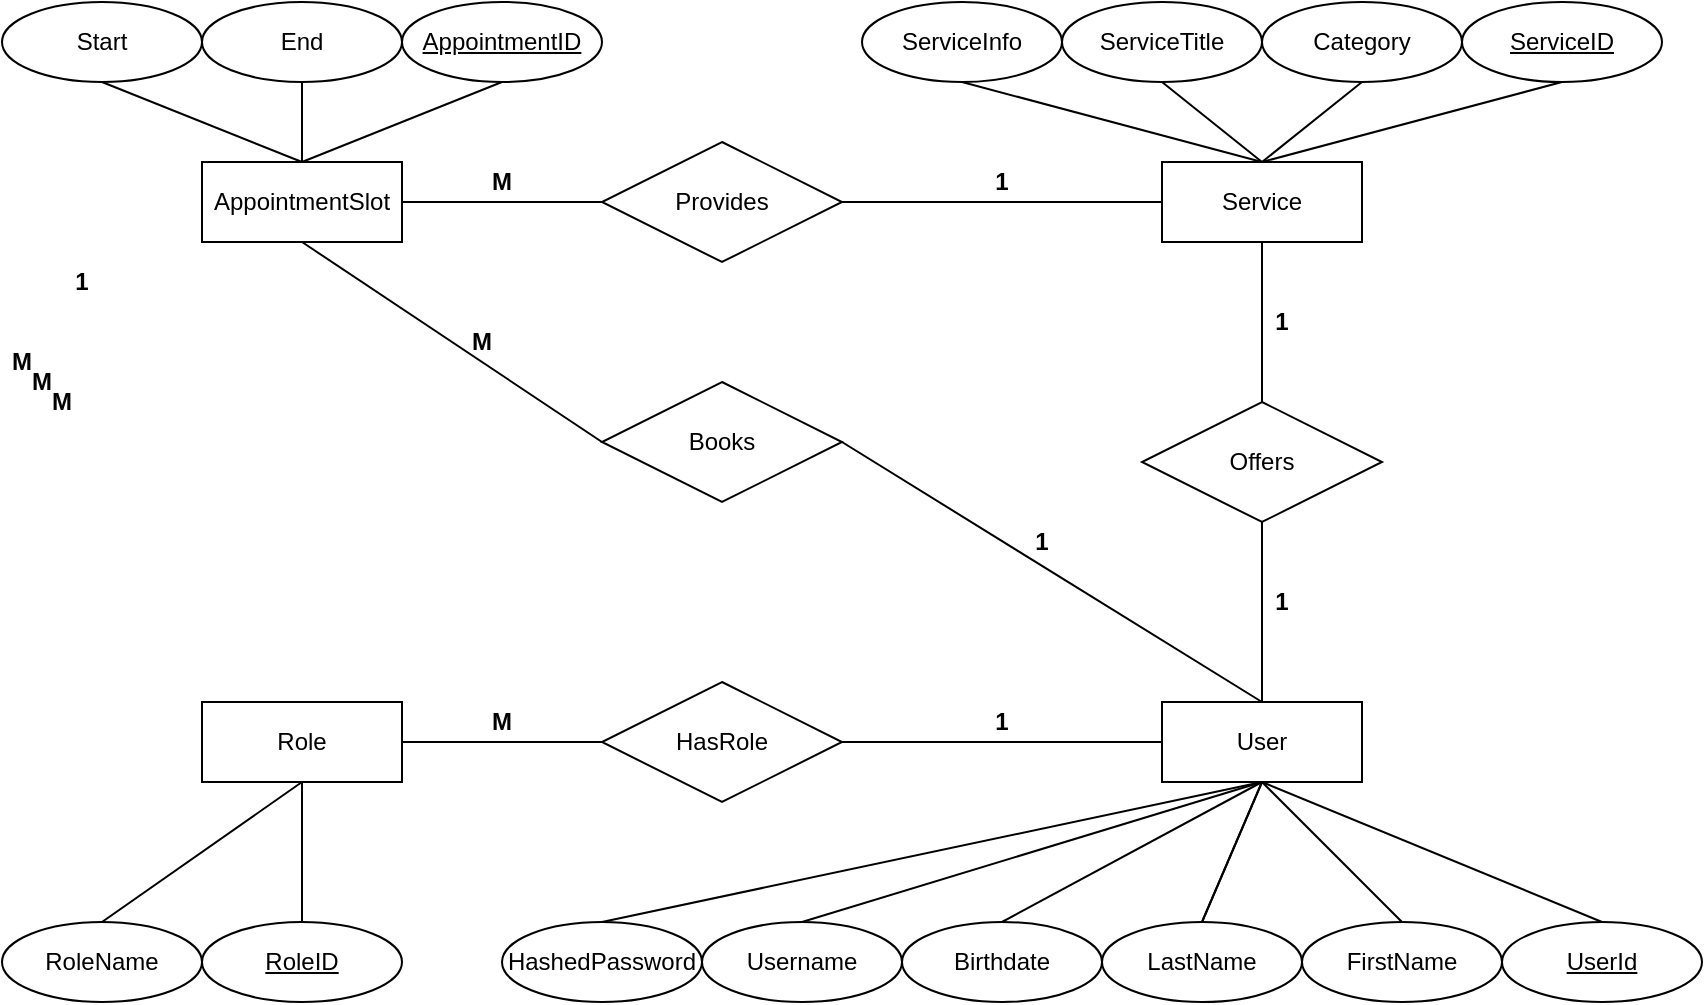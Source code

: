 <mxfile version="22.0.2" type="device">
  <diagram name="Page-1" id="R-vtYA2fxaq1COLgrQGK">
    <mxGraphModel dx="1217" dy="-599" grid="1" gridSize="10" guides="1" tooltips="1" connect="1" arrows="1" fold="1" page="1" pageScale="1" pageWidth="850" pageHeight="1100" math="0" shadow="0">
      <root>
        <mxCell id="0" />
        <mxCell id="1" parent="0" />
        <mxCell id="kdftYnHSVsV1p3vMMBTJ-1" value="User" style="whiteSpace=wrap;html=1;align=center;" parent="1" vertex="1">
          <mxGeometry x="580" y="1450" width="100" height="40" as="geometry" />
        </mxCell>
        <mxCell id="kdftYnHSVsV1p3vMMBTJ-2" value="Username" style="ellipse;whiteSpace=wrap;html=1;align=center;" parent="1" vertex="1">
          <mxGeometry x="350" y="1560" width="100" height="40" as="geometry" />
        </mxCell>
        <mxCell id="kdftYnHSVsV1p3vMMBTJ-3" value="FirstName" style="ellipse;whiteSpace=wrap;html=1;align=center;" parent="1" vertex="1">
          <mxGeometry x="650" y="1560" width="100" height="40" as="geometry" />
        </mxCell>
        <mxCell id="kdftYnHSVsV1p3vMMBTJ-5" value="Birthdate" style="ellipse;whiteSpace=wrap;html=1;align=center;" parent="1" vertex="1">
          <mxGeometry x="450" y="1560" width="100" height="40" as="geometry" />
        </mxCell>
        <mxCell id="kdftYnHSVsV1p3vMMBTJ-6" value="HashedPassword" style="ellipse;whiteSpace=wrap;html=1;align=center;" parent="1" vertex="1">
          <mxGeometry x="250" y="1560" width="100" height="40" as="geometry" />
        </mxCell>
        <mxCell id="kdftYnHSVsV1p3vMMBTJ-7" value="UserId" style="ellipse;whiteSpace=wrap;html=1;align=center;fontStyle=4;" parent="1" vertex="1">
          <mxGeometry x="750" y="1560" width="100" height="40" as="geometry" />
        </mxCell>
        <mxCell id="kdftYnHSVsV1p3vMMBTJ-9" value="" style="endArrow=none;html=1;rounded=0;entryX=0.5;entryY=1;entryDx=0;entryDy=0;exitX=0.5;exitY=0;exitDx=0;exitDy=0;" parent="1" source="kdftYnHSVsV1p3vMMBTJ-4" target="kdftYnHSVsV1p3vMMBTJ-1" edge="1">
          <mxGeometry relative="1" as="geometry">
            <mxPoint x="365" y="2010" as="sourcePoint" />
            <mxPoint x="525" y="2010" as="targetPoint" />
          </mxGeometry>
        </mxCell>
        <mxCell id="kdftYnHSVsV1p3vMMBTJ-10" value="" style="endArrow=none;html=1;rounded=0;entryX=0.5;entryY=1;entryDx=0;entryDy=0;exitX=0.5;exitY=0;exitDx=0;exitDy=0;" parent="1" source="kdftYnHSVsV1p3vMMBTJ-2" target="kdftYnHSVsV1p3vMMBTJ-1" edge="1">
          <mxGeometry relative="1" as="geometry">
            <mxPoint x="365" y="2010" as="sourcePoint" />
            <mxPoint x="525" y="2010" as="targetPoint" />
          </mxGeometry>
        </mxCell>
        <mxCell id="kdftYnHSVsV1p3vMMBTJ-11" value="Role" style="whiteSpace=wrap;html=1;align=center;" parent="1" vertex="1">
          <mxGeometry x="100" y="1450" width="100" height="40" as="geometry" />
        </mxCell>
        <mxCell id="kdftYnHSVsV1p3vMMBTJ-12" value="RoleName" style="ellipse;whiteSpace=wrap;html=1;align=center;" parent="1" vertex="1">
          <mxGeometry y="1560" width="100" height="40" as="geometry" />
        </mxCell>
        <mxCell id="kdftYnHSVsV1p3vMMBTJ-13" value="RoleID" style="ellipse;whiteSpace=wrap;html=1;align=center;fontStyle=4;" parent="1" vertex="1">
          <mxGeometry x="100" y="1560" width="100" height="40" as="geometry" />
        </mxCell>
        <mxCell id="kdftYnHSVsV1p3vMMBTJ-14" value="HasRole" style="shape=rhombus;perimeter=rhombusPerimeter;whiteSpace=wrap;html=1;align=center;" parent="1" vertex="1">
          <mxGeometry x="300" y="1440" width="120" height="60" as="geometry" />
        </mxCell>
        <mxCell id="kdftYnHSVsV1p3vMMBTJ-15" value="" style="endArrow=none;html=1;rounded=0;exitX=1;exitY=0.5;exitDx=0;exitDy=0;entryX=0;entryY=0.5;entryDx=0;entryDy=0;" parent="1" source="kdftYnHSVsV1p3vMMBTJ-14" target="kdftYnHSVsV1p3vMMBTJ-1" edge="1">
          <mxGeometry relative="1" as="geometry">
            <mxPoint x="380" y="1570" as="sourcePoint" />
            <mxPoint x="205" y="1530" as="targetPoint" />
          </mxGeometry>
        </mxCell>
        <mxCell id="kdftYnHSVsV1p3vMMBTJ-16" value="" style="endArrow=none;html=1;rounded=0;entryX=0;entryY=0.5;entryDx=0;entryDy=0;exitX=1;exitY=0.5;exitDx=0;exitDy=0;" parent="1" source="kdftYnHSVsV1p3vMMBTJ-11" target="kdftYnHSVsV1p3vMMBTJ-14" edge="1">
          <mxGeometry relative="1" as="geometry">
            <mxPoint x="380" y="1570" as="sourcePoint" />
            <mxPoint x="540" y="1570" as="targetPoint" />
          </mxGeometry>
        </mxCell>
        <mxCell id="kdftYnHSVsV1p3vMMBTJ-17" value="Service" style="whiteSpace=wrap;html=1;align=center;" parent="1" vertex="1">
          <mxGeometry x="580" y="1180" width="100" height="40" as="geometry" />
        </mxCell>
        <mxCell id="kdftYnHSVsV1p3vMMBTJ-18" value="ServiceInfo" style="ellipse;whiteSpace=wrap;html=1;align=center;" parent="1" vertex="1">
          <mxGeometry x="430" y="1100" width="100" height="40" as="geometry" />
        </mxCell>
        <mxCell id="kdftYnHSVsV1p3vMMBTJ-19" value="ServiceTitle" style="ellipse;whiteSpace=wrap;html=1;align=center;" parent="1" vertex="1">
          <mxGeometry x="530" y="1100" width="100" height="40" as="geometry" />
        </mxCell>
        <mxCell id="kdftYnHSVsV1p3vMMBTJ-20" value="Category" style="ellipse;whiteSpace=wrap;html=1;align=center;" parent="1" vertex="1">
          <mxGeometry x="630" y="1100" width="100" height="40" as="geometry" />
        </mxCell>
        <mxCell id="kdftYnHSVsV1p3vMMBTJ-21" value="ServiceID" style="ellipse;whiteSpace=wrap;html=1;align=center;fontStyle=4;" parent="1" vertex="1">
          <mxGeometry x="730" y="1100" width="100" height="40" as="geometry" />
        </mxCell>
        <mxCell id="kdftYnHSVsV1p3vMMBTJ-22" value="" style="endArrow=none;html=1;rounded=0;entryX=0.5;entryY=0;entryDx=0;entryDy=0;exitX=0.5;exitY=1;exitDx=0;exitDy=0;" parent="1" source="kdftYnHSVsV1p3vMMBTJ-18" target="kdftYnHSVsV1p3vMMBTJ-17" edge="1">
          <mxGeometry relative="1" as="geometry">
            <mxPoint x="345" y="1930" as="sourcePoint" />
            <mxPoint x="505" y="1930" as="targetPoint" />
          </mxGeometry>
        </mxCell>
        <mxCell id="kdftYnHSVsV1p3vMMBTJ-23" value="" style="endArrow=none;html=1;rounded=0;entryX=0.5;entryY=0;entryDx=0;entryDy=0;exitX=0.5;exitY=1;exitDx=0;exitDy=0;" parent="1" source="kdftYnHSVsV1p3vMMBTJ-19" target="kdftYnHSVsV1p3vMMBTJ-17" edge="1">
          <mxGeometry relative="1" as="geometry">
            <mxPoint x="345" y="1930" as="sourcePoint" />
            <mxPoint x="505" y="1930" as="targetPoint" />
          </mxGeometry>
        </mxCell>
        <mxCell id="kdftYnHSVsV1p3vMMBTJ-24" value="" style="endArrow=none;html=1;rounded=0;entryX=0.5;entryY=0;entryDx=0;entryDy=0;exitX=0.5;exitY=1;exitDx=0;exitDy=0;" parent="1" source="kdftYnHSVsV1p3vMMBTJ-20" target="kdftYnHSVsV1p3vMMBTJ-17" edge="1">
          <mxGeometry relative="1" as="geometry">
            <mxPoint x="345" y="1930" as="sourcePoint" />
            <mxPoint x="505" y="1930" as="targetPoint" />
          </mxGeometry>
        </mxCell>
        <mxCell id="kdftYnHSVsV1p3vMMBTJ-25" value="" style="endArrow=none;html=1;rounded=0;entryX=0.5;entryY=1;entryDx=0;entryDy=0;exitX=0.5;exitY=0;exitDx=0;exitDy=0;" parent="1" source="kdftYnHSVsV1p3vMMBTJ-17" target="kdftYnHSVsV1p3vMMBTJ-21" edge="1">
          <mxGeometry relative="1" as="geometry">
            <mxPoint x="345" y="1930" as="sourcePoint" />
            <mxPoint x="505" y="1930" as="targetPoint" />
          </mxGeometry>
        </mxCell>
        <mxCell id="kdftYnHSVsV1p3vMMBTJ-26" value="" style="endArrow=none;html=1;rounded=0;entryX=0.5;entryY=0;entryDx=0;entryDy=0;exitX=0.5;exitY=1;exitDx=0;exitDy=0;" parent="1" source="kdftYnHSVsV1p3vMMBTJ-1" target="kdftYnHSVsV1p3vMMBTJ-5" edge="1">
          <mxGeometry relative="1" as="geometry">
            <mxPoint x="345" y="1930" as="sourcePoint" />
            <mxPoint x="505" y="1930" as="targetPoint" />
          </mxGeometry>
        </mxCell>
        <mxCell id="kdftYnHSVsV1p3vMMBTJ-27" value="" style="endArrow=none;html=1;rounded=0;entryX=0.5;entryY=0;entryDx=0;entryDy=0;exitX=0.5;exitY=1;exitDx=0;exitDy=0;" parent="1" source="kdftYnHSVsV1p3vMMBTJ-1" target="kdftYnHSVsV1p3vMMBTJ-4" edge="1">
          <mxGeometry relative="1" as="geometry">
            <mxPoint x="345" y="1930" as="sourcePoint" />
            <mxPoint x="505" y="1930" as="targetPoint" />
          </mxGeometry>
        </mxCell>
        <mxCell id="kdftYnHSVsV1p3vMMBTJ-28" value="" style="endArrow=none;html=1;rounded=0;entryX=0.5;entryY=0;entryDx=0;entryDy=0;exitX=0.5;exitY=1;exitDx=0;exitDy=0;" parent="1" source="kdftYnHSVsV1p3vMMBTJ-1" target="kdftYnHSVsV1p3vMMBTJ-3" edge="1">
          <mxGeometry relative="1" as="geometry">
            <mxPoint x="345" y="1930" as="sourcePoint" />
            <mxPoint x="505" y="1930" as="targetPoint" />
          </mxGeometry>
        </mxCell>
        <mxCell id="kdftYnHSVsV1p3vMMBTJ-29" value="" style="endArrow=none;html=1;rounded=0;entryX=0.5;entryY=0;entryDx=0;entryDy=0;exitX=0.5;exitY=1;exitDx=0;exitDy=0;" parent="1" source="kdftYnHSVsV1p3vMMBTJ-1" target="kdftYnHSVsV1p3vMMBTJ-7" edge="1">
          <mxGeometry relative="1" as="geometry">
            <mxPoint x="345" y="1930" as="sourcePoint" />
            <mxPoint x="505" y="1930" as="targetPoint" />
          </mxGeometry>
        </mxCell>
        <mxCell id="kdftYnHSVsV1p3vMMBTJ-30" value="Offers" style="shape=rhombus;perimeter=rhombusPerimeter;whiteSpace=wrap;html=1;align=center;" parent="1" vertex="1">
          <mxGeometry x="570" y="1300" width="120" height="60" as="geometry" />
        </mxCell>
        <mxCell id="kdftYnHSVsV1p3vMMBTJ-31" value="" style="endArrow=none;html=1;rounded=0;entryX=0.5;entryY=1;entryDx=0;entryDy=0;exitX=0.5;exitY=0;exitDx=0;exitDy=0;" parent="1" source="kdftYnHSVsV1p3vMMBTJ-1" target="kdftYnHSVsV1p3vMMBTJ-30" edge="1">
          <mxGeometry relative="1" as="geometry">
            <mxPoint x="345" y="1930" as="sourcePoint" />
            <mxPoint x="505" y="1930" as="targetPoint" />
          </mxGeometry>
        </mxCell>
        <mxCell id="kdftYnHSVsV1p3vMMBTJ-32" value="" style="endArrow=none;html=1;rounded=0;entryX=0.5;entryY=1;entryDx=0;entryDy=0;exitX=0.5;exitY=0;exitDx=0;exitDy=0;" parent="1" source="kdftYnHSVsV1p3vMMBTJ-30" target="kdftYnHSVsV1p3vMMBTJ-17" edge="1">
          <mxGeometry relative="1" as="geometry">
            <mxPoint x="345" y="1930" as="sourcePoint" />
            <mxPoint x="505" y="1930" as="targetPoint" />
          </mxGeometry>
        </mxCell>
        <mxCell id="kdftYnHSVsV1p3vMMBTJ-33" value="" style="endArrow=none;html=1;rounded=0;entryX=0.5;entryY=1;entryDx=0;entryDy=0;exitX=0.5;exitY=0;exitDx=0;exitDy=0;" parent="1" source="kdftYnHSVsV1p3vMMBTJ-12" target="kdftYnHSVsV1p3vMMBTJ-11" edge="1">
          <mxGeometry relative="1" as="geometry">
            <mxPoint x="300" y="1420" as="sourcePoint" />
            <mxPoint x="460" y="1420" as="targetPoint" />
          </mxGeometry>
        </mxCell>
        <mxCell id="kdftYnHSVsV1p3vMMBTJ-34" value="" style="endArrow=none;html=1;rounded=0;entryX=0.5;entryY=1;entryDx=0;entryDy=0;exitX=0.5;exitY=0;exitDx=0;exitDy=0;" parent="1" source="kdftYnHSVsV1p3vMMBTJ-13" target="kdftYnHSVsV1p3vMMBTJ-11" edge="1">
          <mxGeometry relative="1" as="geometry">
            <mxPoint x="300" y="1420" as="sourcePoint" />
            <mxPoint x="460" y="1420" as="targetPoint" />
          </mxGeometry>
        </mxCell>
        <mxCell id="kdftYnHSVsV1p3vMMBTJ-35" value="AppointmentSlot" style="whiteSpace=wrap;html=1;align=center;" parent="1" vertex="1">
          <mxGeometry x="100" y="1180" width="100" height="40" as="geometry" />
        </mxCell>
        <mxCell id="kdftYnHSVsV1p3vMMBTJ-36" value="Books" style="shape=rhombus;perimeter=rhombusPerimeter;whiteSpace=wrap;html=1;align=center;" parent="1" vertex="1">
          <mxGeometry x="300" y="1290" width="120" height="60" as="geometry" />
        </mxCell>
        <mxCell id="kdftYnHSVsV1p3vMMBTJ-37" value="Provides" style="shape=rhombus;perimeter=rhombusPerimeter;whiteSpace=wrap;html=1;align=center;" parent="1" vertex="1">
          <mxGeometry x="300" y="1170" width="120" height="60" as="geometry" />
        </mxCell>
        <mxCell id="kdftYnHSVsV1p3vMMBTJ-38" value="" style="endArrow=none;html=1;rounded=0;entryX=1;entryY=0.5;entryDx=0;entryDy=0;exitX=0;exitY=0.5;exitDx=0;exitDy=0;" parent="1" source="kdftYnHSVsV1p3vMMBTJ-37" target="kdftYnHSVsV1p3vMMBTJ-35" edge="1">
          <mxGeometry relative="1" as="geometry">
            <mxPoint x="230" y="1660" as="sourcePoint" />
            <mxPoint x="500" y="1760" as="targetPoint" />
          </mxGeometry>
        </mxCell>
        <mxCell id="kdftYnHSVsV1p3vMMBTJ-39" value="" style="endArrow=none;html=1;rounded=0;exitX=0;exitY=0.5;exitDx=0;exitDy=0;entryX=0.5;entryY=1;entryDx=0;entryDy=0;" parent="1" source="kdftYnHSVsV1p3vMMBTJ-36" target="kdftYnHSVsV1p3vMMBTJ-35" edge="1">
          <mxGeometry relative="1" as="geometry">
            <mxPoint x="340" y="1760" as="sourcePoint" />
            <mxPoint x="500" y="1760" as="targetPoint" />
          </mxGeometry>
        </mxCell>
        <mxCell id="kdftYnHSVsV1p3vMMBTJ-40" value="" style="endArrow=none;html=1;rounded=0;exitX=1;exitY=0.5;exitDx=0;exitDy=0;entryX=0;entryY=0.5;entryDx=0;entryDy=0;" parent="1" source="kdftYnHSVsV1p3vMMBTJ-37" target="kdftYnHSVsV1p3vMMBTJ-17" edge="1">
          <mxGeometry relative="1" as="geometry">
            <mxPoint x="340" y="1760" as="sourcePoint" />
            <mxPoint x="500" y="1760" as="targetPoint" />
          </mxGeometry>
        </mxCell>
        <mxCell id="kdftYnHSVsV1p3vMMBTJ-41" value="" style="endArrow=none;html=1;rounded=0;entryX=1;entryY=0.5;entryDx=0;entryDy=0;exitX=0.5;exitY=0;exitDx=0;exitDy=0;" parent="1" source="kdftYnHSVsV1p3vMMBTJ-1" target="kdftYnHSVsV1p3vMMBTJ-36" edge="1">
          <mxGeometry relative="1" as="geometry">
            <mxPoint x="340" y="1860" as="sourcePoint" />
            <mxPoint x="500" y="1860" as="targetPoint" />
          </mxGeometry>
        </mxCell>
        <mxCell id="kdftYnHSVsV1p3vMMBTJ-42" value="Start" style="ellipse;whiteSpace=wrap;html=1;align=center;" parent="1" vertex="1">
          <mxGeometry y="1100" width="100" height="40" as="geometry" />
        </mxCell>
        <mxCell id="kdftYnHSVsV1p3vMMBTJ-43" value="End" style="ellipse;whiteSpace=wrap;html=1;align=center;" parent="1" vertex="1">
          <mxGeometry x="100" y="1100" width="100" height="40" as="geometry" />
        </mxCell>
        <mxCell id="kdftYnHSVsV1p3vMMBTJ-45" value="AppointmentID" style="ellipse;whiteSpace=wrap;html=1;align=center;fontStyle=4;" parent="1" vertex="1">
          <mxGeometry x="200" y="1100" width="100" height="40" as="geometry" />
        </mxCell>
        <mxCell id="kdftYnHSVsV1p3vMMBTJ-46" value="" style="endArrow=none;html=1;rounded=0;entryX=0.5;entryY=1;entryDx=0;entryDy=0;exitX=0.5;exitY=0;exitDx=0;exitDy=0;" parent="1" source="kdftYnHSVsV1p3vMMBTJ-35" target="kdftYnHSVsV1p3vMMBTJ-45" edge="1">
          <mxGeometry relative="1" as="geometry">
            <mxPoint x="340" y="1560" as="sourcePoint" />
            <mxPoint x="500" y="1560" as="targetPoint" />
          </mxGeometry>
        </mxCell>
        <mxCell id="kdftYnHSVsV1p3vMMBTJ-47" value="" style="endArrow=none;html=1;rounded=0;entryX=0.5;entryY=1;entryDx=0;entryDy=0;exitX=0.5;exitY=0;exitDx=0;exitDy=0;" parent="1" source="kdftYnHSVsV1p3vMMBTJ-35" target="kdftYnHSVsV1p3vMMBTJ-43" edge="1">
          <mxGeometry relative="1" as="geometry">
            <mxPoint x="340" y="1560" as="sourcePoint" />
            <mxPoint x="500" y="1560" as="targetPoint" />
          </mxGeometry>
        </mxCell>
        <mxCell id="kdftYnHSVsV1p3vMMBTJ-48" value="" style="endArrow=none;html=1;rounded=0;exitX=0.5;exitY=1;exitDx=0;exitDy=0;entryX=0.5;entryY=0;entryDx=0;entryDy=0;" parent="1" source="kdftYnHSVsV1p3vMMBTJ-42" target="kdftYnHSVsV1p3vMMBTJ-35" edge="1">
          <mxGeometry relative="1" as="geometry">
            <mxPoint x="340" y="1560" as="sourcePoint" />
            <mxPoint x="500" y="1560" as="targetPoint" />
          </mxGeometry>
        </mxCell>
        <mxCell id="kdftYnHSVsV1p3vMMBTJ-50" value="" style="endArrow=none;html=1;rounded=0;entryX=0.5;entryY=1;entryDx=0;entryDy=0;exitX=0.5;exitY=0;exitDx=0;exitDy=0;" parent="1" source="kdftYnHSVsV1p3vMMBTJ-6" target="kdftYnHSVsV1p3vMMBTJ-1" edge="1">
          <mxGeometry relative="1" as="geometry">
            <mxPoint x="175" y="2060" as="sourcePoint" />
            <mxPoint x="630" y="1490" as="targetPoint" />
          </mxGeometry>
        </mxCell>
        <mxCell id="kdftYnHSVsV1p3vMMBTJ-4" value="LastName" style="ellipse;whiteSpace=wrap;html=1;align=center;" parent="1" vertex="1">
          <mxGeometry x="550" y="1560" width="100" height="40" as="geometry" />
        </mxCell>
        <mxCell id="P4MWkAU6SuK7xbXopq_5-1" value="&lt;b&gt;1&lt;/b&gt;" style="text;html=1;strokeColor=none;fillColor=none;align=center;verticalAlign=middle;whiteSpace=wrap;rounded=0;" vertex="1" parent="1">
          <mxGeometry x="510" y="1360" width="20" height="20" as="geometry" />
        </mxCell>
        <mxCell id="P4MWkAU6SuK7xbXopq_5-2" value="&lt;b&gt;1&lt;/b&gt;" style="text;html=1;strokeColor=none;fillColor=none;align=center;verticalAlign=middle;whiteSpace=wrap;rounded=0;" vertex="1" parent="1">
          <mxGeometry x="490" y="1450" width="20" height="20" as="geometry" />
        </mxCell>
        <mxCell id="P4MWkAU6SuK7xbXopq_5-3" value="&lt;b&gt;M&lt;/b&gt;" style="text;html=1;strokeColor=none;fillColor=none;align=center;verticalAlign=middle;whiteSpace=wrap;rounded=0;" vertex="1" parent="1">
          <mxGeometry x="240" y="1450" width="20" height="20" as="geometry" />
        </mxCell>
        <mxCell id="P4MWkAU6SuK7xbXopq_5-4" value="&lt;b&gt;1&lt;/b&gt;" style="text;html=1;strokeColor=none;fillColor=none;align=center;verticalAlign=middle;whiteSpace=wrap;rounded=0;" vertex="1" parent="1">
          <mxGeometry x="490" y="1180" width="20" height="20" as="geometry" />
        </mxCell>
        <mxCell id="P4MWkAU6SuK7xbXopq_5-5" value="&lt;b&gt;M&lt;/b&gt;" style="text;html=1;strokeColor=none;fillColor=none;align=center;verticalAlign=middle;whiteSpace=wrap;rounded=0;" vertex="1" parent="1">
          <mxGeometry y="1270" width="20" height="20" as="geometry" />
        </mxCell>
        <mxCell id="P4MWkAU6SuK7xbXopq_5-6" value="&lt;b&gt;M&lt;/b&gt;" style="text;html=1;strokeColor=none;fillColor=none;align=center;verticalAlign=middle;whiteSpace=wrap;rounded=0;" vertex="1" parent="1">
          <mxGeometry x="10" y="1280" width="20" height="20" as="geometry" />
        </mxCell>
        <mxCell id="P4MWkAU6SuK7xbXopq_5-7" value="&lt;b&gt;M&lt;/b&gt;" style="text;html=1;strokeColor=none;fillColor=none;align=center;verticalAlign=middle;whiteSpace=wrap;rounded=0;" vertex="1" parent="1">
          <mxGeometry x="20" y="1290" width="20" height="20" as="geometry" />
        </mxCell>
        <mxCell id="P4MWkAU6SuK7xbXopq_5-8" value="&lt;b&gt;M&lt;/b&gt;" style="text;html=1;strokeColor=none;fillColor=none;align=center;verticalAlign=middle;whiteSpace=wrap;rounded=0;" vertex="1" parent="1">
          <mxGeometry x="230" y="1260" width="20" height="20" as="geometry" />
        </mxCell>
        <mxCell id="P4MWkAU6SuK7xbXopq_5-9" value="&lt;b&gt;M&lt;/b&gt;" style="text;html=1;strokeColor=none;fillColor=none;align=center;verticalAlign=middle;whiteSpace=wrap;rounded=0;" vertex="1" parent="1">
          <mxGeometry x="240" y="1180" width="20" height="20" as="geometry" />
        </mxCell>
        <mxCell id="P4MWkAU6SuK7xbXopq_5-10" value="&lt;b&gt;1&lt;/b&gt;" style="text;html=1;strokeColor=none;fillColor=none;align=center;verticalAlign=middle;whiteSpace=wrap;rounded=0;" vertex="1" parent="1">
          <mxGeometry x="30" y="1230" width="20" height="20" as="geometry" />
        </mxCell>
        <mxCell id="P4MWkAU6SuK7xbXopq_5-11" value="&lt;b&gt;1&lt;/b&gt;" style="text;html=1;strokeColor=none;fillColor=none;align=center;verticalAlign=middle;whiteSpace=wrap;rounded=0;" vertex="1" parent="1">
          <mxGeometry x="630" y="1250" width="20" height="20" as="geometry" />
        </mxCell>
        <mxCell id="P4MWkAU6SuK7xbXopq_5-12" value="&lt;b&gt;1&lt;/b&gt;" style="text;html=1;strokeColor=none;fillColor=none;align=center;verticalAlign=middle;whiteSpace=wrap;rounded=0;" vertex="1" parent="1">
          <mxGeometry x="630" y="1390" width="20" height="20" as="geometry" />
        </mxCell>
      </root>
    </mxGraphModel>
  </diagram>
</mxfile>
